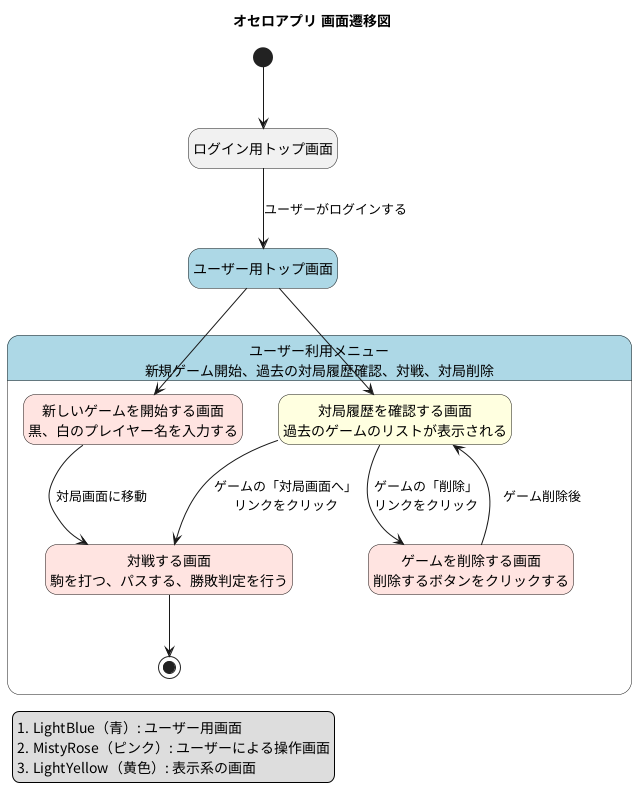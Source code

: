@startuml screen_flow
skinparam defaultFontName "Noto Sans CJK JP"
hide empty description


title オセロアプリ 画面遷移図

legend left
#LightBlue（青）: ユーザー用画面
#MistyRose（ピンク）: ユーザーによる操作画面
#LightYellow（黄色）: 表示系の画面
end legend

[*] --> notLogin

state "ログイン用トップ画面" as notLogin
state "ユーザー用トップ画面" as user #LightBlue

notLogin --> user : ユーザーがログインする

state "ユーザー利用メニュー\n新規ゲーム開始、過去の対局履歴確認、対戦、対局削除" as GameUse #LightBlue {
    state "新しいゲームを開始する画面\n黒、白のプレイヤー名を入力する" as newGame <<操作>>
    state "対戦する画面\n駒を打つ、パスする、勝敗判定を行う" as playGame <<操作>>
    state "対局履歴を確認する画面\n過去のゲームのリストが表示される" as GameHistory <<表示>>
    state "ゲームを削除する画面\n削除するボタンをクリックする" as deleteGame <<操作>>
    GameHistory --> playGame : ゲームの「対局画面へ」\nリンクをクリック    
    newGame --> playGame : 対局画面に移動
    GameHistory --> deleteGame : ゲームの「削除」\nリンクをクリック
    deleteGame --> GameHistory :　ゲーム削除後
    playGame --> [*] 
}

' ホーム画面とゲーム管理の遷移
user --> newGame
user --> GameHistory

skinparam state {
  BackgroundColor<<操作>> MistyRose
  BackgroundColor<<表示>> LightYellow
}

@enduml
